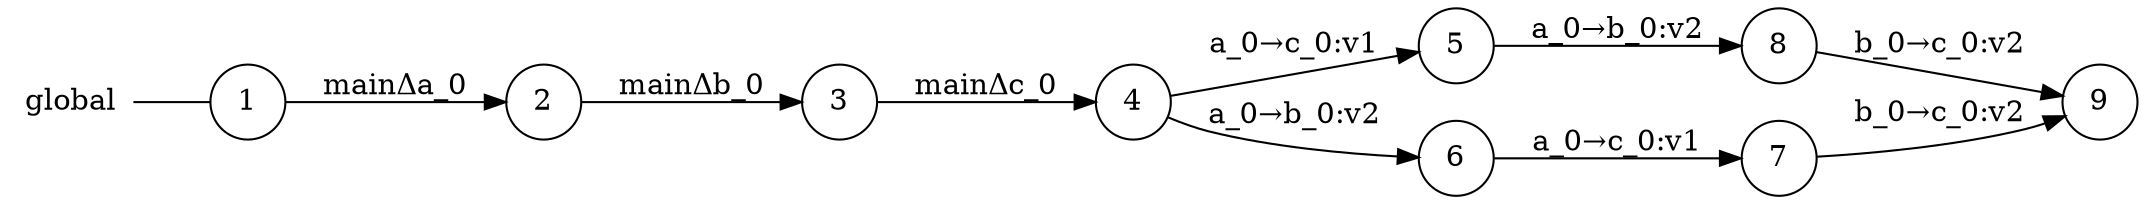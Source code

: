 digraph global {
	rankdir="LR";
	n_0 [label="global", shape="plaintext"];
	n_1 [id="5", shape=circle, label="7"];
	n_2 [id="6", shape=circle, label="9"];
	n_3 [id="10", shape=circle, label="4"];
	n_4 [id="1", shape=circle, label="1"];
	n_0 -> n_4 [arrowhead=none];
	n_5 [id="9", shape=circle, label="5"];
	n_6 [id="2", shape=circle, label="2"];
	n_7 [id="8", shape=circle, label="8"];
	n_8 [id="4", shape=circle, label="6"];
	n_9 [id="3", shape=circle, label="3"];

	n_9 -> n_3 [id="[$e|6]", label="mainΔc_0"];
	n_3 -> n_8 [id="[$e|8]", label="a_0→b_0:v2"];
	n_5 -> n_7 [id="[$e|0]", label="a_0→b_0:v2"];
	n_7 -> n_2 [id="[$e|1]", label="b_0→c_0:v2"];
	n_8 -> n_1 [id="[$e|4]", label="a_0→c_0:v1"];
	n_3 -> n_5 [id="[$e|7]", label="a_0→c_0:v1"];
	n_6 -> n_9 [id="[$e|3]", label="mainΔb_0"];
	n_4 -> n_6 [id="[$e|2]", label="mainΔa_0"];
	n_1 -> n_2 [id="[$e|9]", label="b_0→c_0:v2"];
}
